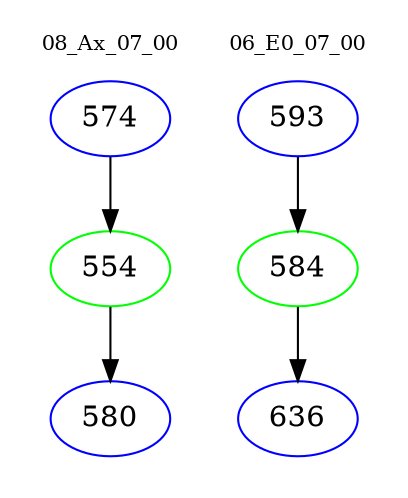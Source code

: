 digraph{
subgraph cluster_0 {
color = white
label = "08_Ax_07_00";
fontsize=10;
T0_574 [label="574", color="blue"]
T0_574 -> T0_554 [color="black"]
T0_554 [label="554", color="green"]
T0_554 -> T0_580 [color="black"]
T0_580 [label="580", color="blue"]
}
subgraph cluster_1 {
color = white
label = "06_E0_07_00";
fontsize=10;
T1_593 [label="593", color="blue"]
T1_593 -> T1_584 [color="black"]
T1_584 [label="584", color="green"]
T1_584 -> T1_636 [color="black"]
T1_636 [label="636", color="blue"]
}
}
